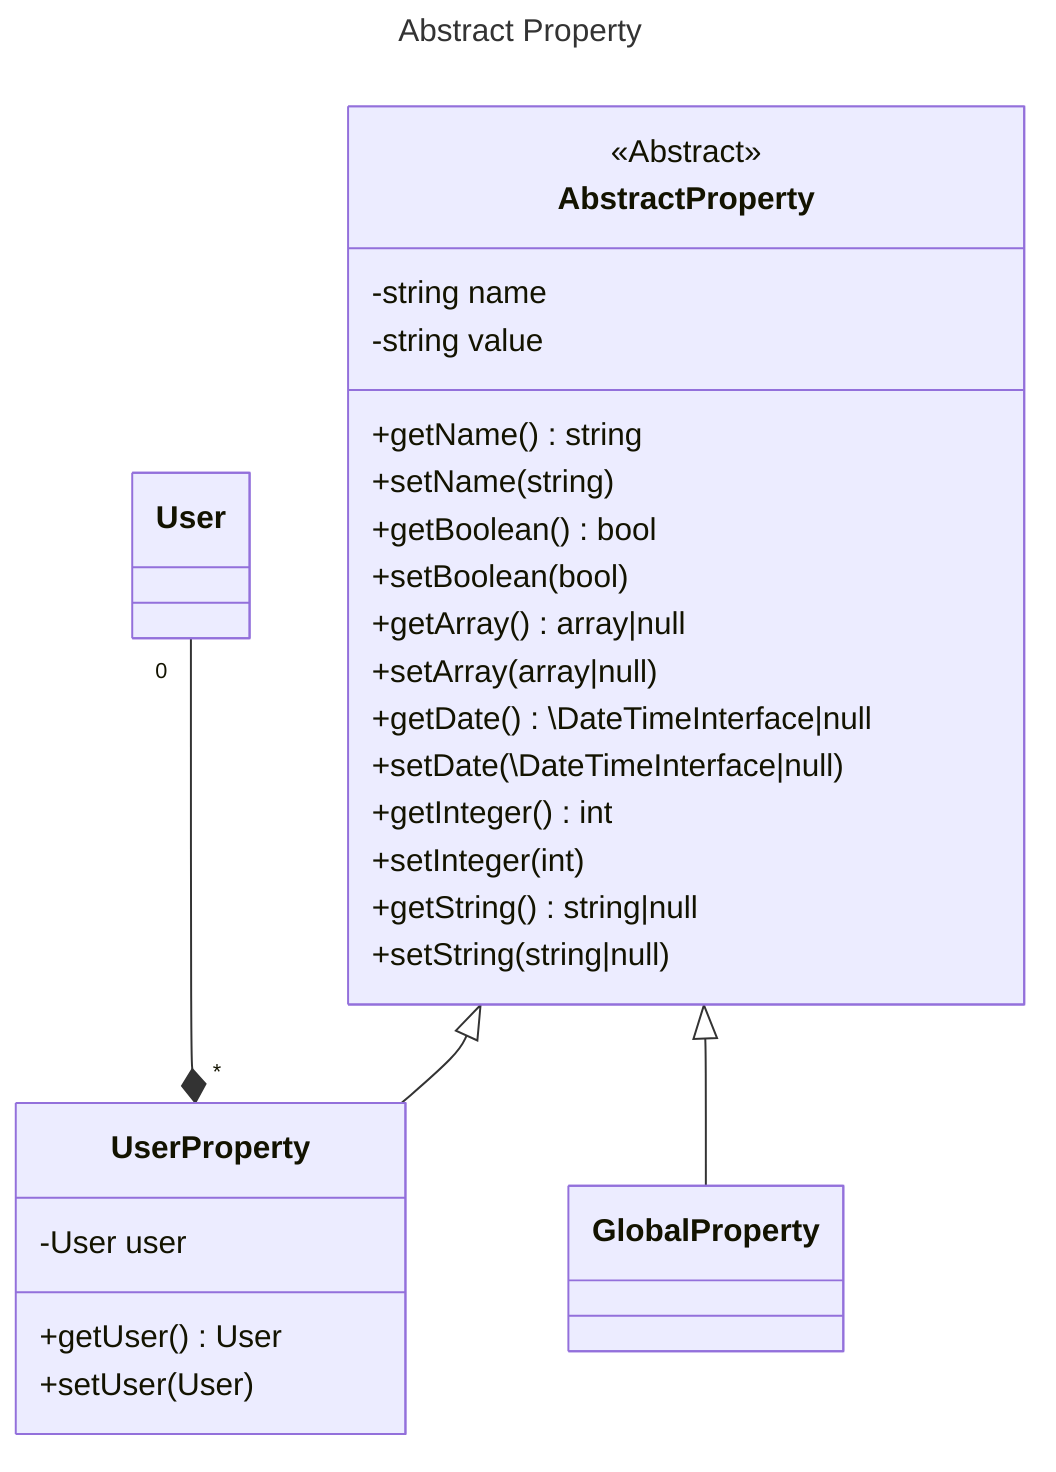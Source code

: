 ---
title: Abstract Property
---
classDiagram
    direction TB
    class AbstractProperty {
        <<Abstract>>
        -string name
        -string value
        +getName() string
        +setName(string)
        +getBoolean() bool
        +setBoolean(bool)
        +getArray() array|null
        +setArray(array|null)
        +getDate() \DateTimeInterface|null
        +setDate(\DateTimeInterface|null)
        +getInteger() int
        +setInteger(int)
        +getString() string|null
        +setString(string|null)
    }

    class UserProperty {
        -User user
        +getUser() User
        +setUser(User)
    }

    class GlobalProperty {
    }

    class User {
    }

    AbstractProperty <|-- UserProperty
    AbstractProperty <|-- GlobalProperty
    User "0" --* "*" UserProperty

    click User call nodeCallback()